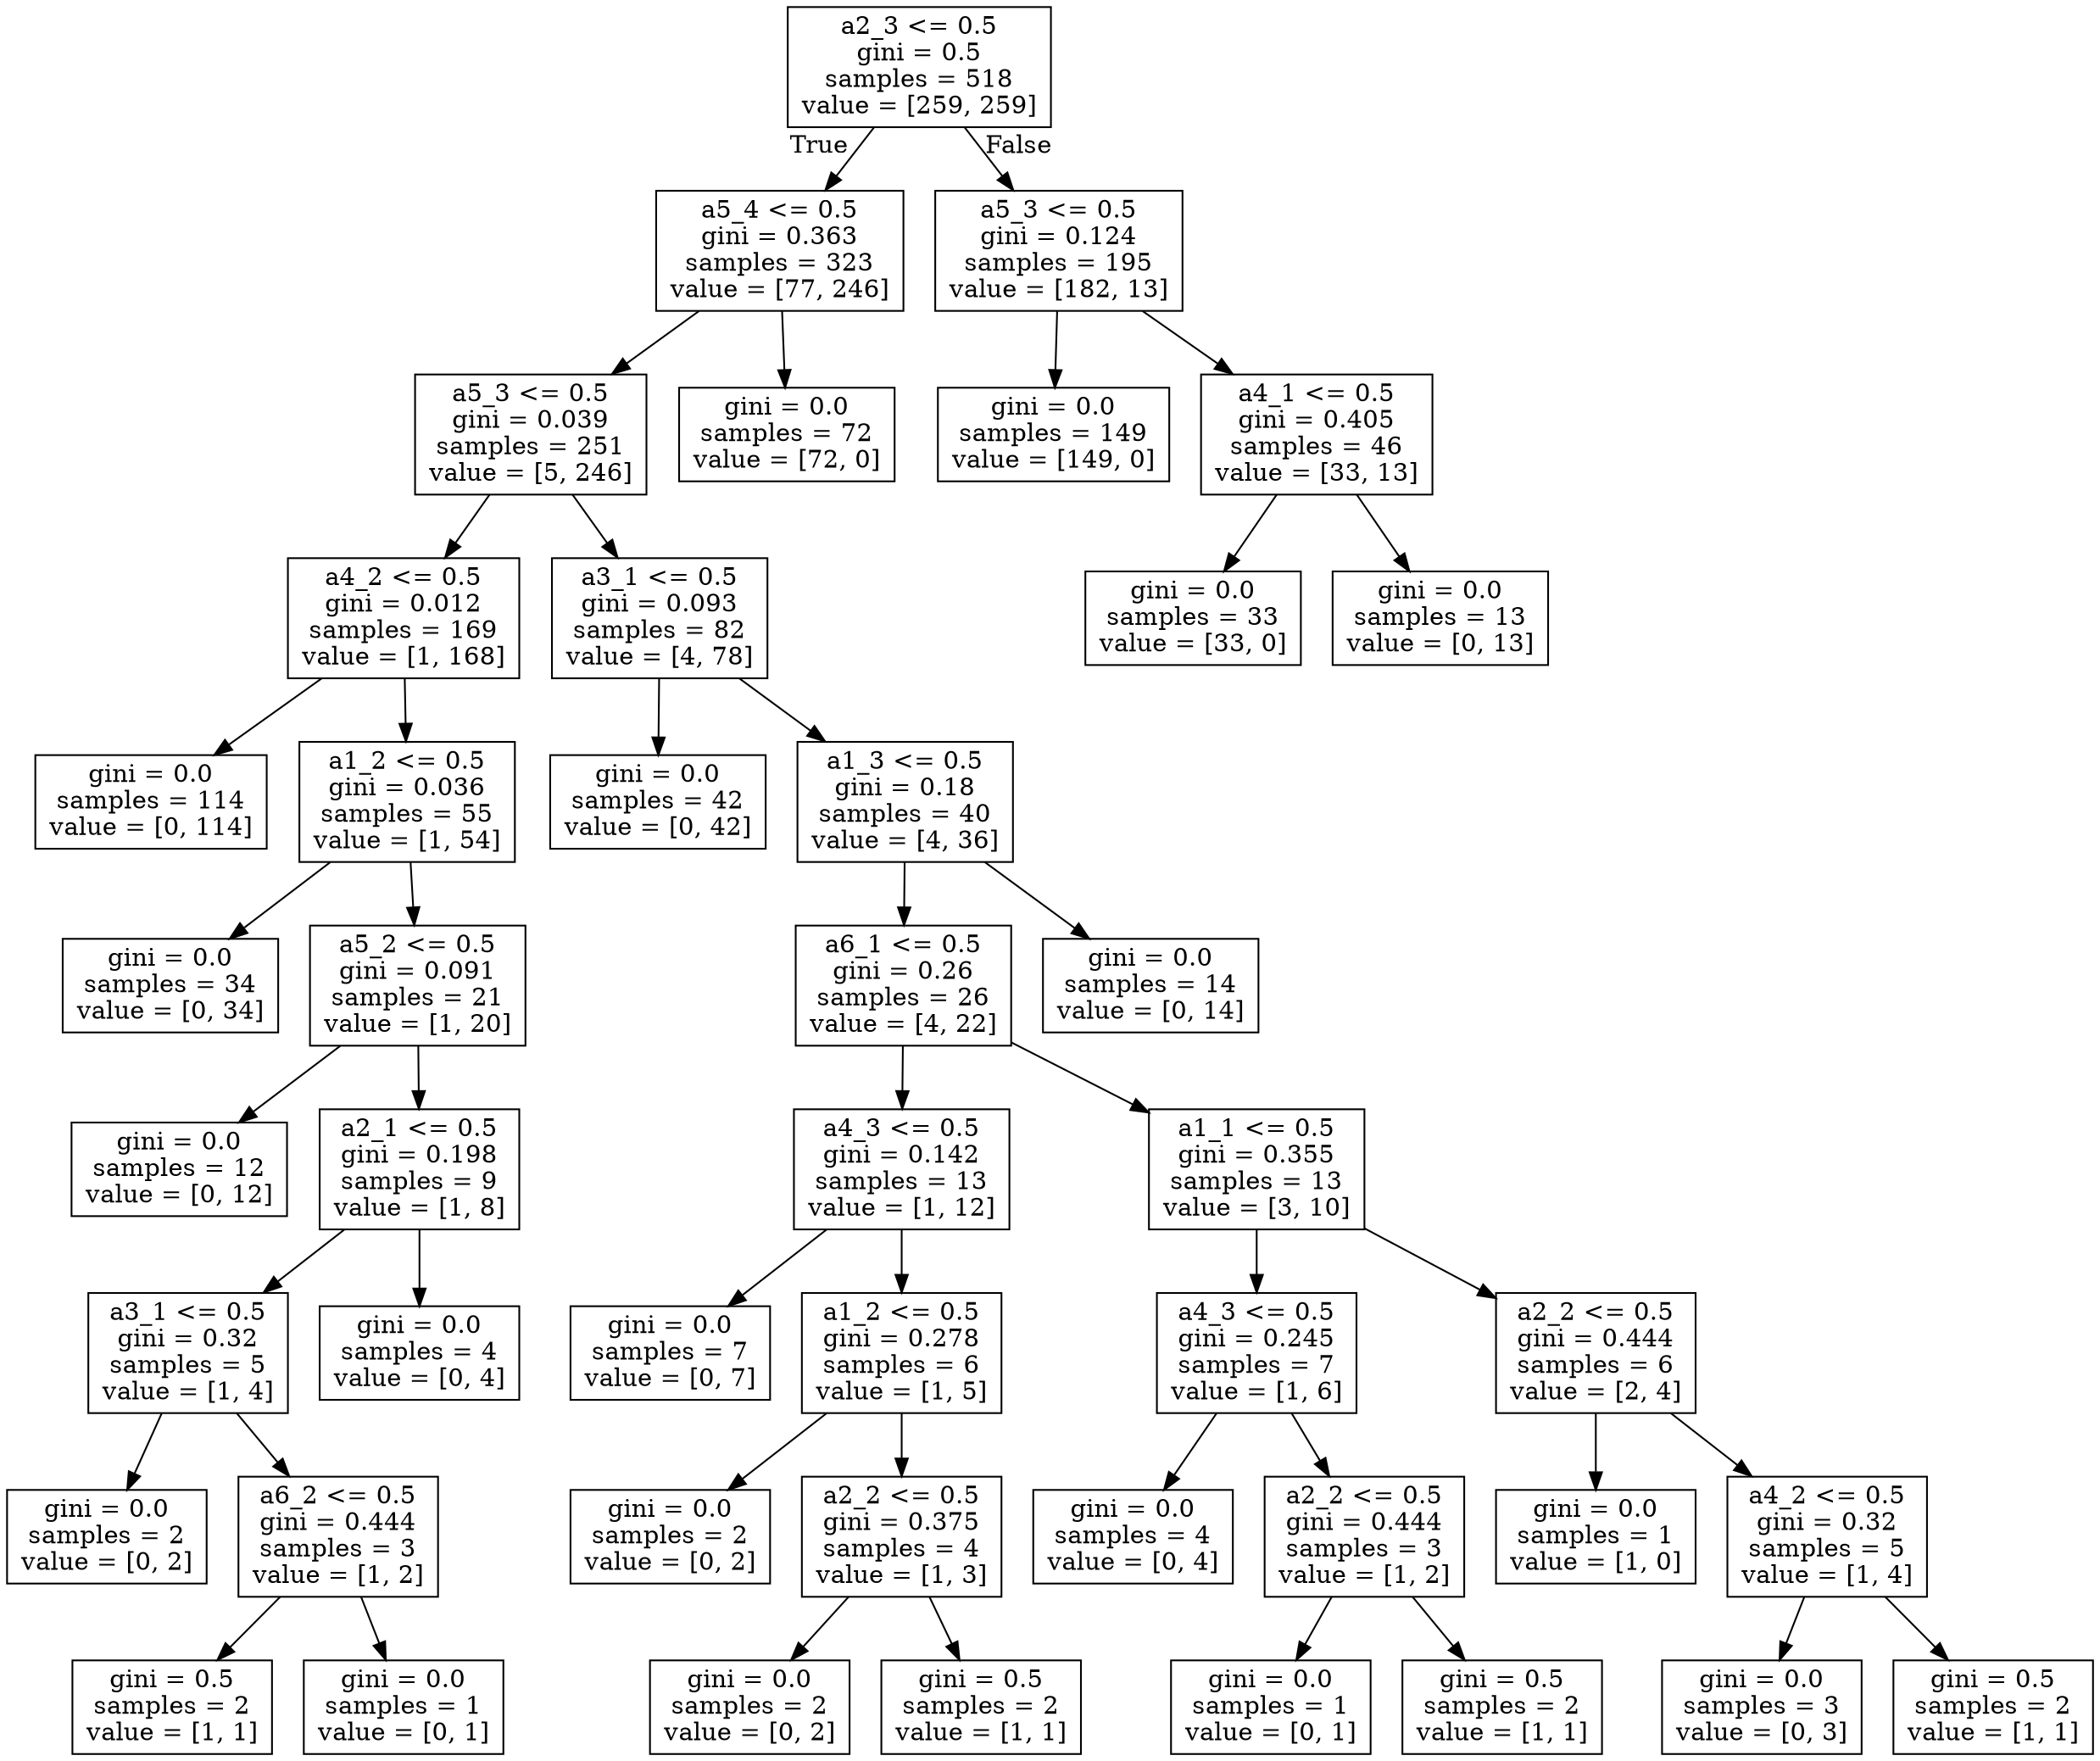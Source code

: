 digraph Tree {
node [shape=box] ;
0 [label="a2_3 <= 0.5\ngini = 0.5\nsamples = 518\nvalue = [259, 259]"] ;
1 [label="a5_4 <= 0.5\ngini = 0.363\nsamples = 323\nvalue = [77, 246]"] ;
0 -> 1 [labeldistance=2.5, labelangle=45, headlabel="True"] ;
2 [label="a5_3 <= 0.5\ngini = 0.039\nsamples = 251\nvalue = [5, 246]"] ;
1 -> 2 ;
3 [label="a4_2 <= 0.5\ngini = 0.012\nsamples = 169\nvalue = [1, 168]"] ;
2 -> 3 ;
4 [label="gini = 0.0\nsamples = 114\nvalue = [0, 114]"] ;
3 -> 4 ;
5 [label="a1_2 <= 0.5\ngini = 0.036\nsamples = 55\nvalue = [1, 54]"] ;
3 -> 5 ;
6 [label="gini = 0.0\nsamples = 34\nvalue = [0, 34]"] ;
5 -> 6 ;
7 [label="a5_2 <= 0.5\ngini = 0.091\nsamples = 21\nvalue = [1, 20]"] ;
5 -> 7 ;
8 [label="gini = 0.0\nsamples = 12\nvalue = [0, 12]"] ;
7 -> 8 ;
9 [label="a2_1 <= 0.5\ngini = 0.198\nsamples = 9\nvalue = [1, 8]"] ;
7 -> 9 ;
10 [label="a3_1 <= 0.5\ngini = 0.32\nsamples = 5\nvalue = [1, 4]"] ;
9 -> 10 ;
11 [label="gini = 0.0\nsamples = 2\nvalue = [0, 2]"] ;
10 -> 11 ;
12 [label="a6_2 <= 0.5\ngini = 0.444\nsamples = 3\nvalue = [1, 2]"] ;
10 -> 12 ;
13 [label="gini = 0.5\nsamples = 2\nvalue = [1, 1]"] ;
12 -> 13 ;
14 [label="gini = 0.0\nsamples = 1\nvalue = [0, 1]"] ;
12 -> 14 ;
15 [label="gini = 0.0\nsamples = 4\nvalue = [0, 4]"] ;
9 -> 15 ;
16 [label="a3_1 <= 0.5\ngini = 0.093\nsamples = 82\nvalue = [4, 78]"] ;
2 -> 16 ;
17 [label="gini = 0.0\nsamples = 42\nvalue = [0, 42]"] ;
16 -> 17 ;
18 [label="a1_3 <= 0.5\ngini = 0.18\nsamples = 40\nvalue = [4, 36]"] ;
16 -> 18 ;
19 [label="a6_1 <= 0.5\ngini = 0.26\nsamples = 26\nvalue = [4, 22]"] ;
18 -> 19 ;
20 [label="a4_3 <= 0.5\ngini = 0.142\nsamples = 13\nvalue = [1, 12]"] ;
19 -> 20 ;
21 [label="gini = 0.0\nsamples = 7\nvalue = [0, 7]"] ;
20 -> 21 ;
22 [label="a1_2 <= 0.5\ngini = 0.278\nsamples = 6\nvalue = [1, 5]"] ;
20 -> 22 ;
23 [label="gini = 0.0\nsamples = 2\nvalue = [0, 2]"] ;
22 -> 23 ;
24 [label="a2_2 <= 0.5\ngini = 0.375\nsamples = 4\nvalue = [1, 3]"] ;
22 -> 24 ;
25 [label="gini = 0.0\nsamples = 2\nvalue = [0, 2]"] ;
24 -> 25 ;
26 [label="gini = 0.5\nsamples = 2\nvalue = [1, 1]"] ;
24 -> 26 ;
27 [label="a1_1 <= 0.5\ngini = 0.355\nsamples = 13\nvalue = [3, 10]"] ;
19 -> 27 ;
28 [label="a4_3 <= 0.5\ngini = 0.245\nsamples = 7\nvalue = [1, 6]"] ;
27 -> 28 ;
29 [label="gini = 0.0\nsamples = 4\nvalue = [0, 4]"] ;
28 -> 29 ;
30 [label="a2_2 <= 0.5\ngini = 0.444\nsamples = 3\nvalue = [1, 2]"] ;
28 -> 30 ;
31 [label="gini = 0.0\nsamples = 1\nvalue = [0, 1]"] ;
30 -> 31 ;
32 [label="gini = 0.5\nsamples = 2\nvalue = [1, 1]"] ;
30 -> 32 ;
33 [label="a2_2 <= 0.5\ngini = 0.444\nsamples = 6\nvalue = [2, 4]"] ;
27 -> 33 ;
34 [label="gini = 0.0\nsamples = 1\nvalue = [1, 0]"] ;
33 -> 34 ;
35 [label="a4_2 <= 0.5\ngini = 0.32\nsamples = 5\nvalue = [1, 4]"] ;
33 -> 35 ;
36 [label="gini = 0.0\nsamples = 3\nvalue = [0, 3]"] ;
35 -> 36 ;
37 [label="gini = 0.5\nsamples = 2\nvalue = [1, 1]"] ;
35 -> 37 ;
38 [label="gini = 0.0\nsamples = 14\nvalue = [0, 14]"] ;
18 -> 38 ;
39 [label="gini = 0.0\nsamples = 72\nvalue = [72, 0]"] ;
1 -> 39 ;
40 [label="a5_3 <= 0.5\ngini = 0.124\nsamples = 195\nvalue = [182, 13]"] ;
0 -> 40 [labeldistance=2.5, labelangle=-45, headlabel="False"] ;
41 [label="gini = 0.0\nsamples = 149\nvalue = [149, 0]"] ;
40 -> 41 ;
42 [label="a4_1 <= 0.5\ngini = 0.405\nsamples = 46\nvalue = [33, 13]"] ;
40 -> 42 ;
43 [label="gini = 0.0\nsamples = 33\nvalue = [33, 0]"] ;
42 -> 43 ;
44 [label="gini = 0.0\nsamples = 13\nvalue = [0, 13]"] ;
42 -> 44 ;
}
